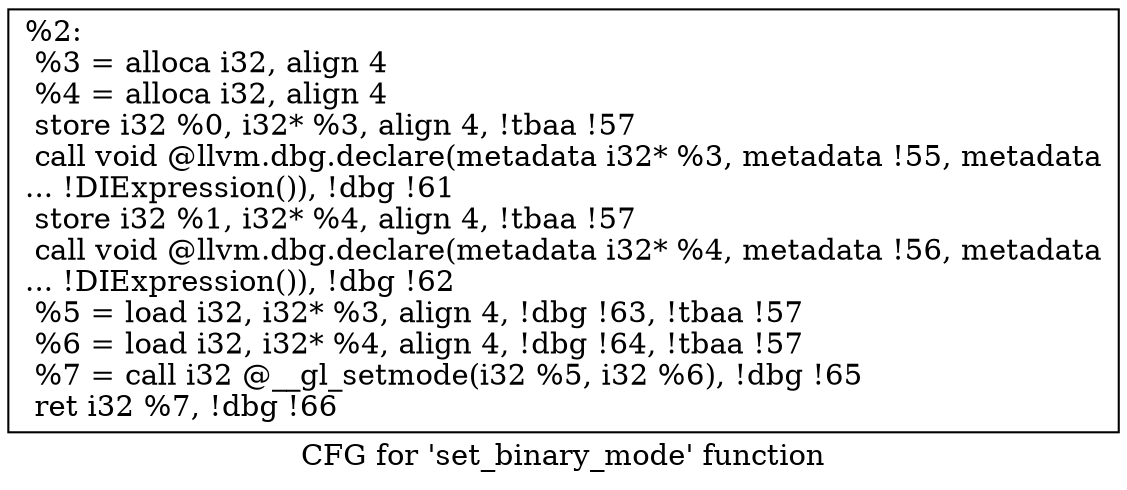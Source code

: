 digraph "CFG for 'set_binary_mode' function" {
	label="CFG for 'set_binary_mode' function";

	Node0x1f6a590 [shape=record,label="{%2:\l  %3 = alloca i32, align 4\l  %4 = alloca i32, align 4\l  store i32 %0, i32* %3, align 4, !tbaa !57\l  call void @llvm.dbg.declare(metadata i32* %3, metadata !55, metadata\l... !DIExpression()), !dbg !61\l  store i32 %1, i32* %4, align 4, !tbaa !57\l  call void @llvm.dbg.declare(metadata i32* %4, metadata !56, metadata\l... !DIExpression()), !dbg !62\l  %5 = load i32, i32* %3, align 4, !dbg !63, !tbaa !57\l  %6 = load i32, i32* %4, align 4, !dbg !64, !tbaa !57\l  %7 = call i32 @__gl_setmode(i32 %5, i32 %6), !dbg !65\l  ret i32 %7, !dbg !66\l}"];
}

